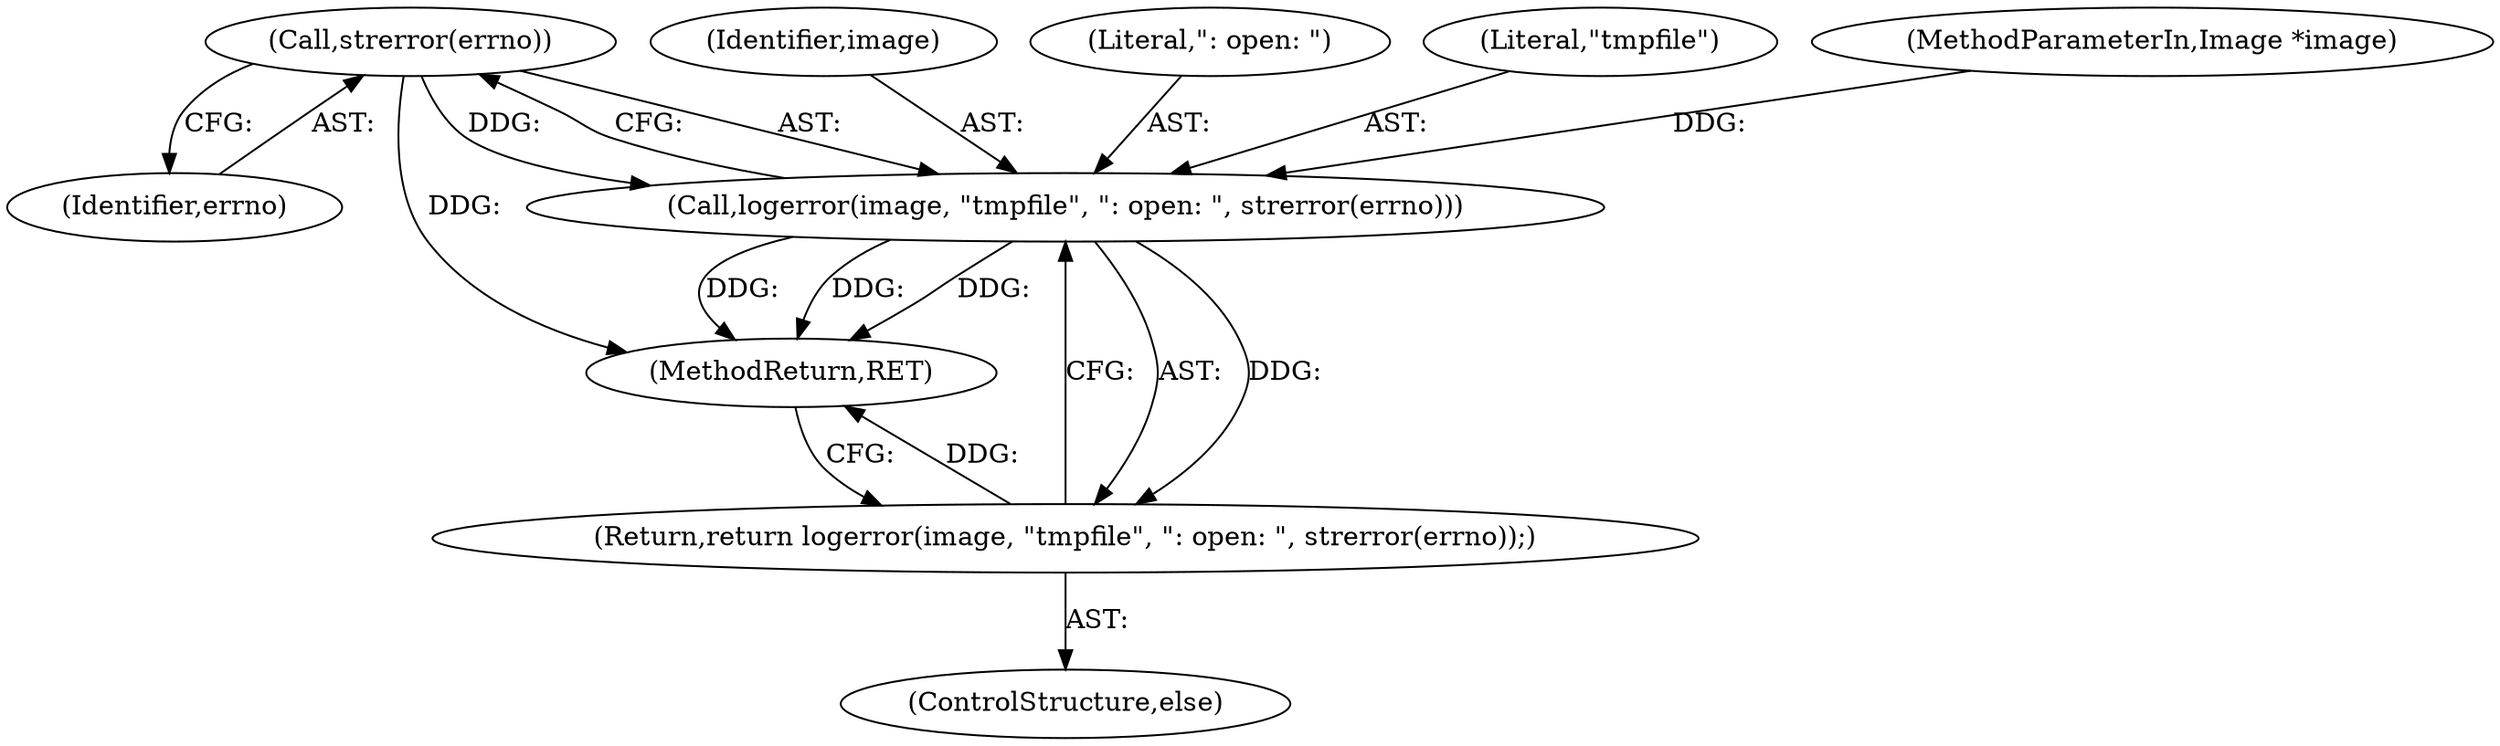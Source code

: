 digraph "0_Android_9d4853418ab2f754c2b63e091c29c5529b8b86ca_31@API" {
"1000212" [label="(Call,strerror(errno))"];
"1000208" [label="(Call,logerror(image, \"tmpfile\", \": open: \", strerror(errno)))"];
"1000207" [label="(Return,return logerror(image, \"tmpfile\", \": open: \", strerror(errno));)"];
"1000340" [label="(MethodReturn,RET)"];
"1000209" [label="(Identifier,image)"];
"1000206" [label="(ControlStructure,else)"];
"1000211" [label="(Literal,\": open: \")"];
"1000212" [label="(Call,strerror(errno))"];
"1000210" [label="(Literal,\"tmpfile\")"];
"1000213" [label="(Identifier,errno)"];
"1000207" [label="(Return,return logerror(image, \"tmpfile\", \": open: \", strerror(errno));)"];
"1000208" [label="(Call,logerror(image, \"tmpfile\", \": open: \", strerror(errno)))"];
"1000107" [label="(MethodParameterIn,Image *image)"];
"1000212" -> "1000208"  [label="AST: "];
"1000212" -> "1000213"  [label="CFG: "];
"1000213" -> "1000212"  [label="AST: "];
"1000208" -> "1000212"  [label="CFG: "];
"1000212" -> "1000340"  [label="DDG: "];
"1000212" -> "1000208"  [label="DDG: "];
"1000208" -> "1000207"  [label="AST: "];
"1000209" -> "1000208"  [label="AST: "];
"1000210" -> "1000208"  [label="AST: "];
"1000211" -> "1000208"  [label="AST: "];
"1000207" -> "1000208"  [label="CFG: "];
"1000208" -> "1000340"  [label="DDG: "];
"1000208" -> "1000340"  [label="DDG: "];
"1000208" -> "1000340"  [label="DDG: "];
"1000208" -> "1000207"  [label="DDG: "];
"1000107" -> "1000208"  [label="DDG: "];
"1000207" -> "1000206"  [label="AST: "];
"1000340" -> "1000207"  [label="CFG: "];
"1000207" -> "1000340"  [label="DDG: "];
}

